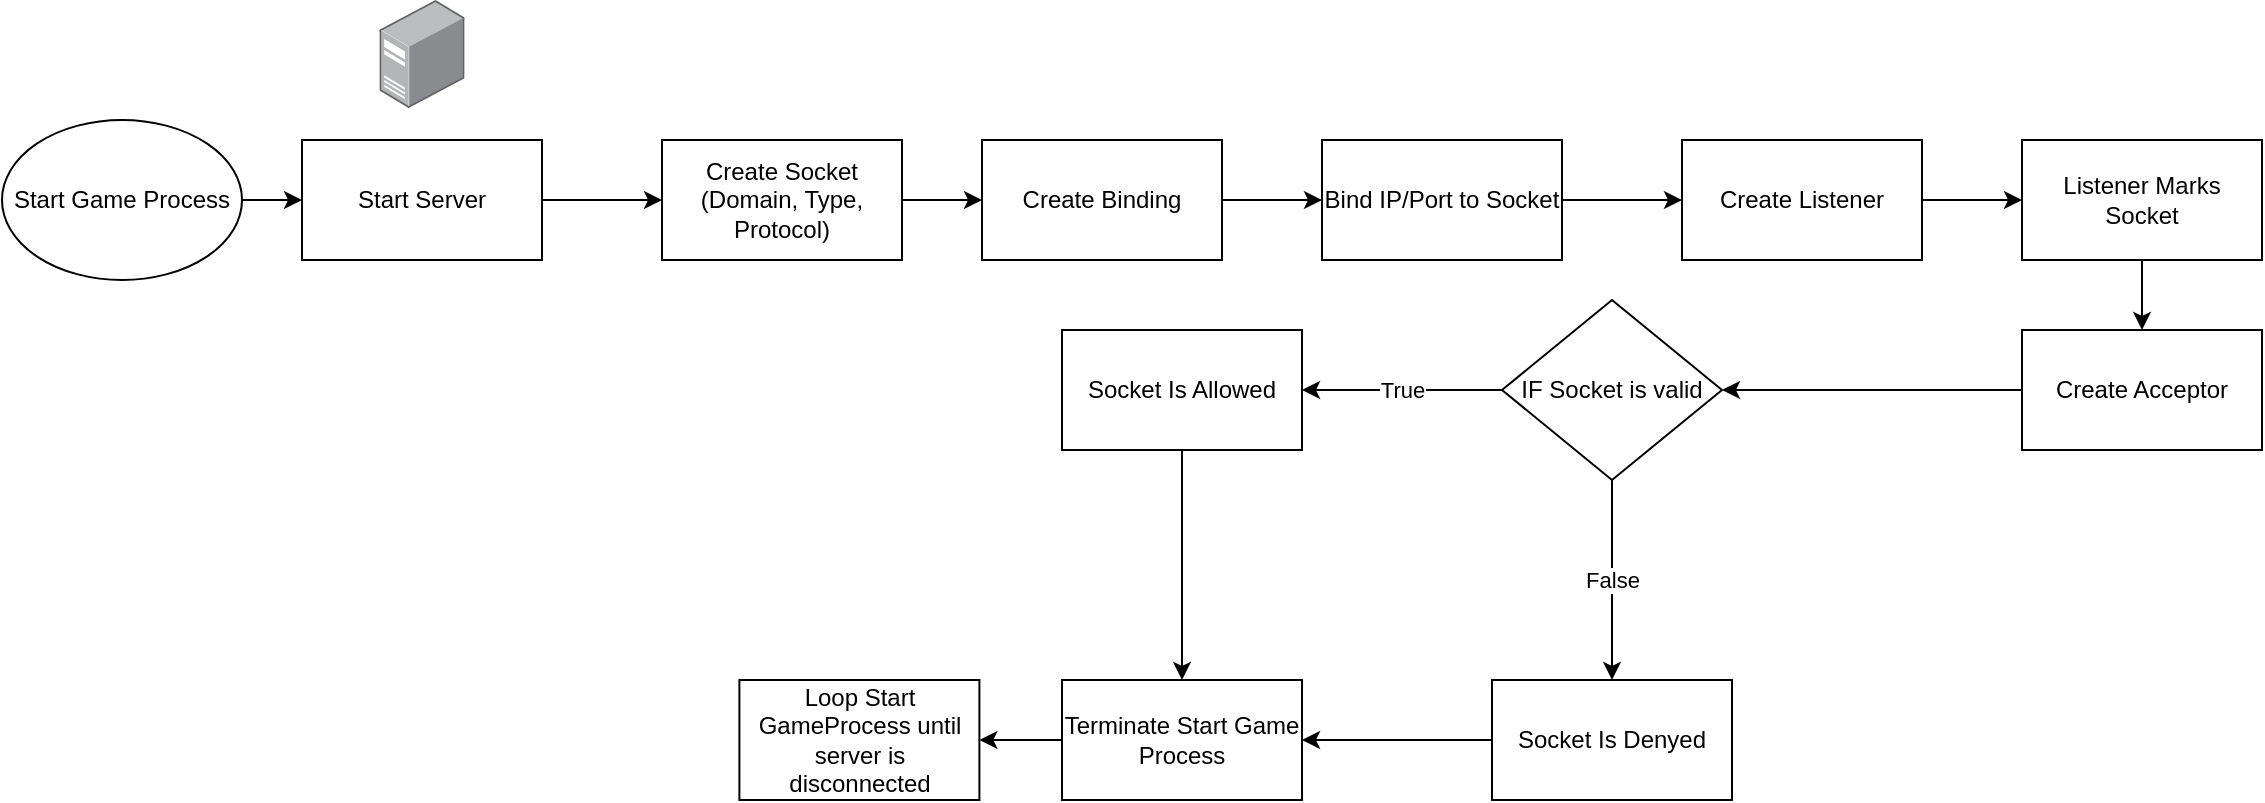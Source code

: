 <mxfile version="13.7.9" type="device"><diagram id="C5RBs43oDa-KdzZeNtuy" name="Page-1"><mxGraphModel dx="2091" dy="592" grid="1" gridSize="10" guides="1" tooltips="1" connect="1" arrows="1" fold="1" page="1" pageScale="1" pageWidth="827" pageHeight="1169" math="0" shadow="0"><root><mxCell id="WIyWlLk6GJQsqaUBKTNV-0"/><mxCell id="WIyWlLk6GJQsqaUBKTNV-1" parent="WIyWlLk6GJQsqaUBKTNV-0"/><mxCell id="9hk7QpwJIAIyTuQ12PL4-36" style="edgeStyle=orthogonalEdgeStyle;rounded=0;orthogonalLoop=1;jettySize=auto;html=1;exitX=1;exitY=0.5;exitDx=0;exitDy=0;entryX=0;entryY=0.5;entryDx=0;entryDy=0;" edge="1" parent="WIyWlLk6GJQsqaUBKTNV-1" source="9hk7QpwJIAIyTuQ12PL4-0" target="9hk7QpwJIAIyTuQ12PL4-35"><mxGeometry relative="1" as="geometry"/></mxCell><mxCell id="9hk7QpwJIAIyTuQ12PL4-0" value="Start Game Process" style="ellipse;whiteSpace=wrap;html=1;" vertex="1" parent="WIyWlLk6GJQsqaUBKTNV-1"><mxGeometry x="-50" y="220" width="120" height="80" as="geometry"/></mxCell><mxCell id="9hk7QpwJIAIyTuQ12PL4-29" style="edgeStyle=orthogonalEdgeStyle;rounded=0;orthogonalLoop=1;jettySize=auto;html=1;entryX=0.5;entryY=0;entryDx=0;entryDy=0;exitX=0.5;exitY=1;exitDx=0;exitDy=0;" edge="1" parent="WIyWlLk6GJQsqaUBKTNV-1" source="9hk7QpwJIAIyTuQ12PL4-23" target="9hk7QpwJIAIyTuQ12PL4-31"><mxGeometry relative="1" as="geometry"><mxPoint x="540.0" y="382" as="sourcePoint"/><mxPoint x="438.7" y="500" as="targetPoint"/></mxGeometry></mxCell><mxCell id="9hk7QpwJIAIyTuQ12PL4-4" style="edgeStyle=orthogonalEdgeStyle;rounded=0;orthogonalLoop=1;jettySize=auto;html=1;entryX=0;entryY=0.5;entryDx=0;entryDy=0;" edge="1" parent="WIyWlLk6GJQsqaUBKTNV-1" source="9hk7QpwJIAIyTuQ12PL4-3" target="9hk7QpwJIAIyTuQ12PL4-5"><mxGeometry relative="1" as="geometry"><mxPoint x="460" y="260" as="targetPoint"/></mxGeometry></mxCell><mxCell id="9hk7QpwJIAIyTuQ12PL4-3" value="Create Socket&lt;br&gt;(Domain, Type, Protocol)" style="rounded=0;whiteSpace=wrap;html=1;" vertex="1" parent="WIyWlLk6GJQsqaUBKTNV-1"><mxGeometry x="280" y="230" width="120" height="60" as="geometry"/></mxCell><mxCell id="9hk7QpwJIAIyTuQ12PL4-12" style="edgeStyle=orthogonalEdgeStyle;rounded=0;orthogonalLoop=1;jettySize=auto;html=1;exitX=1;exitY=0.5;exitDx=0;exitDy=0;" edge="1" parent="WIyWlLk6GJQsqaUBKTNV-1" source="9hk7QpwJIAIyTuQ12PL4-5" target="9hk7QpwJIAIyTuQ12PL4-10"><mxGeometry relative="1" as="geometry"/></mxCell><mxCell id="9hk7QpwJIAIyTuQ12PL4-5" value="Create Binding" style="whiteSpace=wrap;html=1;" vertex="1" parent="WIyWlLk6GJQsqaUBKTNV-1"><mxGeometry x="440" y="230" width="120" height="60" as="geometry"/></mxCell><mxCell id="9hk7QpwJIAIyTuQ12PL4-14" style="edgeStyle=orthogonalEdgeStyle;rounded=0;orthogonalLoop=1;jettySize=auto;html=1;entryX=0;entryY=0.5;entryDx=0;entryDy=0;" edge="1" parent="WIyWlLk6GJQsqaUBKTNV-1" source="9hk7QpwJIAIyTuQ12PL4-8" target="9hk7QpwJIAIyTuQ12PL4-15"><mxGeometry relative="1" as="geometry"><mxPoint x="1000" y="260" as="targetPoint"/></mxGeometry></mxCell><mxCell id="9hk7QpwJIAIyTuQ12PL4-8" value="Create Listener" style="whiteSpace=wrap;html=1;" vertex="1" parent="WIyWlLk6GJQsqaUBKTNV-1"><mxGeometry x="790" y="230" width="120" height="60" as="geometry"/></mxCell><mxCell id="9hk7QpwJIAIyTuQ12PL4-13" style="edgeStyle=orthogonalEdgeStyle;rounded=0;orthogonalLoop=1;jettySize=auto;html=1;" edge="1" parent="WIyWlLk6GJQsqaUBKTNV-1" source="9hk7QpwJIAIyTuQ12PL4-10" target="9hk7QpwJIAIyTuQ12PL4-8"><mxGeometry relative="1" as="geometry"/></mxCell><mxCell id="9hk7QpwJIAIyTuQ12PL4-10" value="Bind IP/Port to Socket" style="whiteSpace=wrap;html=1;" vertex="1" parent="WIyWlLk6GJQsqaUBKTNV-1"><mxGeometry x="610" y="230" width="120" height="60" as="geometry"/></mxCell><mxCell id="9hk7QpwJIAIyTuQ12PL4-16" style="edgeStyle=orthogonalEdgeStyle;rounded=0;orthogonalLoop=1;jettySize=auto;html=1;entryX=0.5;entryY=0;entryDx=0;entryDy=0;" edge="1" parent="WIyWlLk6GJQsqaUBKTNV-1" source="9hk7QpwJIAIyTuQ12PL4-15" target="9hk7QpwJIAIyTuQ12PL4-17"><mxGeometry relative="1" as="geometry"><mxPoint x="1020" y="370" as="targetPoint"/></mxGeometry></mxCell><mxCell id="9hk7QpwJIAIyTuQ12PL4-15" value="Listener Marks Socket" style="whiteSpace=wrap;html=1;" vertex="1" parent="WIyWlLk6GJQsqaUBKTNV-1"><mxGeometry x="960" y="230" width="120" height="60" as="geometry"/></mxCell><mxCell id="9hk7QpwJIAIyTuQ12PL4-20" style="edgeStyle=orthogonalEdgeStyle;rounded=0;orthogonalLoop=1;jettySize=auto;html=1;entryX=1;entryY=0.5;entryDx=0;entryDy=0;" edge="1" parent="WIyWlLk6GJQsqaUBKTNV-1" source="9hk7QpwJIAIyTuQ12PL4-17" target="9hk7QpwJIAIyTuQ12PL4-19"><mxGeometry relative="1" as="geometry"/></mxCell><mxCell id="9hk7QpwJIAIyTuQ12PL4-17" value="Create Acceptor" style="whiteSpace=wrap;html=1;" vertex="1" parent="WIyWlLk6GJQsqaUBKTNV-1"><mxGeometry x="960" y="325" width="120" height="60" as="geometry"/></mxCell><mxCell id="9hk7QpwJIAIyTuQ12PL4-21" value="True" style="edgeStyle=orthogonalEdgeStyle;rounded=0;orthogonalLoop=1;jettySize=auto;html=1;entryX=1;entryY=0.5;entryDx=0;entryDy=0;" edge="1" parent="WIyWlLk6GJQsqaUBKTNV-1" source="9hk7QpwJIAIyTuQ12PL4-19" target="9hk7QpwJIAIyTuQ12PL4-23"><mxGeometry relative="1" as="geometry"><mxPoint x="610" y="355" as="targetPoint"/></mxGeometry></mxCell><mxCell id="9hk7QpwJIAIyTuQ12PL4-22" value="False" style="edgeStyle=orthogonalEdgeStyle;rounded=0;orthogonalLoop=1;jettySize=auto;html=1;entryX=0.5;entryY=0;entryDx=0;entryDy=0;" edge="1" parent="WIyWlLk6GJQsqaUBKTNV-1" source="9hk7QpwJIAIyTuQ12PL4-19" target="9hk7QpwJIAIyTuQ12PL4-25"><mxGeometry relative="1" as="geometry"><mxPoint x="755" y="485" as="targetPoint"/></mxGeometry></mxCell><mxCell id="9hk7QpwJIAIyTuQ12PL4-19" value="IF Socket is valid" style="rhombus;whiteSpace=wrap;html=1;" vertex="1" parent="WIyWlLk6GJQsqaUBKTNV-1"><mxGeometry x="700" y="310" width="110" height="90" as="geometry"/></mxCell><mxCell id="9hk7QpwJIAIyTuQ12PL4-23" value="Socket Is Allowed" style="whiteSpace=wrap;html=1;" vertex="1" parent="WIyWlLk6GJQsqaUBKTNV-1"><mxGeometry x="480" y="325" width="120" height="60" as="geometry"/></mxCell><mxCell id="9hk7QpwJIAIyTuQ12PL4-30" style="edgeStyle=orthogonalEdgeStyle;rounded=0;orthogonalLoop=1;jettySize=auto;html=1;entryX=1;entryY=0.5;entryDx=0;entryDy=0;" edge="1" parent="WIyWlLk6GJQsqaUBKTNV-1" source="9hk7QpwJIAIyTuQ12PL4-25" target="9hk7QpwJIAIyTuQ12PL4-31"><mxGeometry relative="1" as="geometry"><mxPoint x="250" y="530" as="targetPoint"/></mxGeometry></mxCell><mxCell id="9hk7QpwJIAIyTuQ12PL4-25" value="Socket Is Denyed" style="whiteSpace=wrap;html=1;" vertex="1" parent="WIyWlLk6GJQsqaUBKTNV-1"><mxGeometry x="695" y="500" width="120" height="60" as="geometry"/></mxCell><mxCell id="9hk7QpwJIAIyTuQ12PL4-32" style="edgeStyle=orthogonalEdgeStyle;rounded=0;orthogonalLoop=1;jettySize=auto;html=1;entryX=1;entryY=0.5;entryDx=0;entryDy=0;" edge="1" parent="WIyWlLk6GJQsqaUBKTNV-1" source="9hk7QpwJIAIyTuQ12PL4-31" target="9hk7QpwJIAIyTuQ12PL4-33"><mxGeometry relative="1" as="geometry"><mxPoint x="378.7" y="535" as="targetPoint"/></mxGeometry></mxCell><mxCell id="9hk7QpwJIAIyTuQ12PL4-31" value="Terminate Start Game Process" style="whiteSpace=wrap;html=1;" vertex="1" parent="WIyWlLk6GJQsqaUBKTNV-1"><mxGeometry x="480" y="500" width="120" height="60" as="geometry"/></mxCell><mxCell id="9hk7QpwJIAIyTuQ12PL4-33" value="Loop Start GameProcess until server is disconnected" style="whiteSpace=wrap;html=1;" vertex="1" parent="WIyWlLk6GJQsqaUBKTNV-1"><mxGeometry x="318.7" y="500" width="120" height="60" as="geometry"/></mxCell><mxCell id="9hk7QpwJIAIyTuQ12PL4-34" value="" style="points=[];aspect=fixed;html=1;align=center;shadow=0;dashed=0;image;image=img/lib/allied_telesis/computer_and_terminals/Server_Desktop.svg;" vertex="1" parent="WIyWlLk6GJQsqaUBKTNV-1"><mxGeometry x="138.7" y="160" width="42.6" height="54" as="geometry"/></mxCell><mxCell id="9hk7QpwJIAIyTuQ12PL4-37" style="edgeStyle=orthogonalEdgeStyle;rounded=0;orthogonalLoop=1;jettySize=auto;html=1;entryX=0;entryY=0.5;entryDx=0;entryDy=0;" edge="1" parent="WIyWlLk6GJQsqaUBKTNV-1" source="9hk7QpwJIAIyTuQ12PL4-35" target="9hk7QpwJIAIyTuQ12PL4-3"><mxGeometry relative="1" as="geometry"/></mxCell><mxCell id="9hk7QpwJIAIyTuQ12PL4-35" value="Start Server" style="whiteSpace=wrap;html=1;" vertex="1" parent="WIyWlLk6GJQsqaUBKTNV-1"><mxGeometry x="100" y="230" width="120" height="60" as="geometry"/></mxCell></root></mxGraphModel></diagram></mxfile>